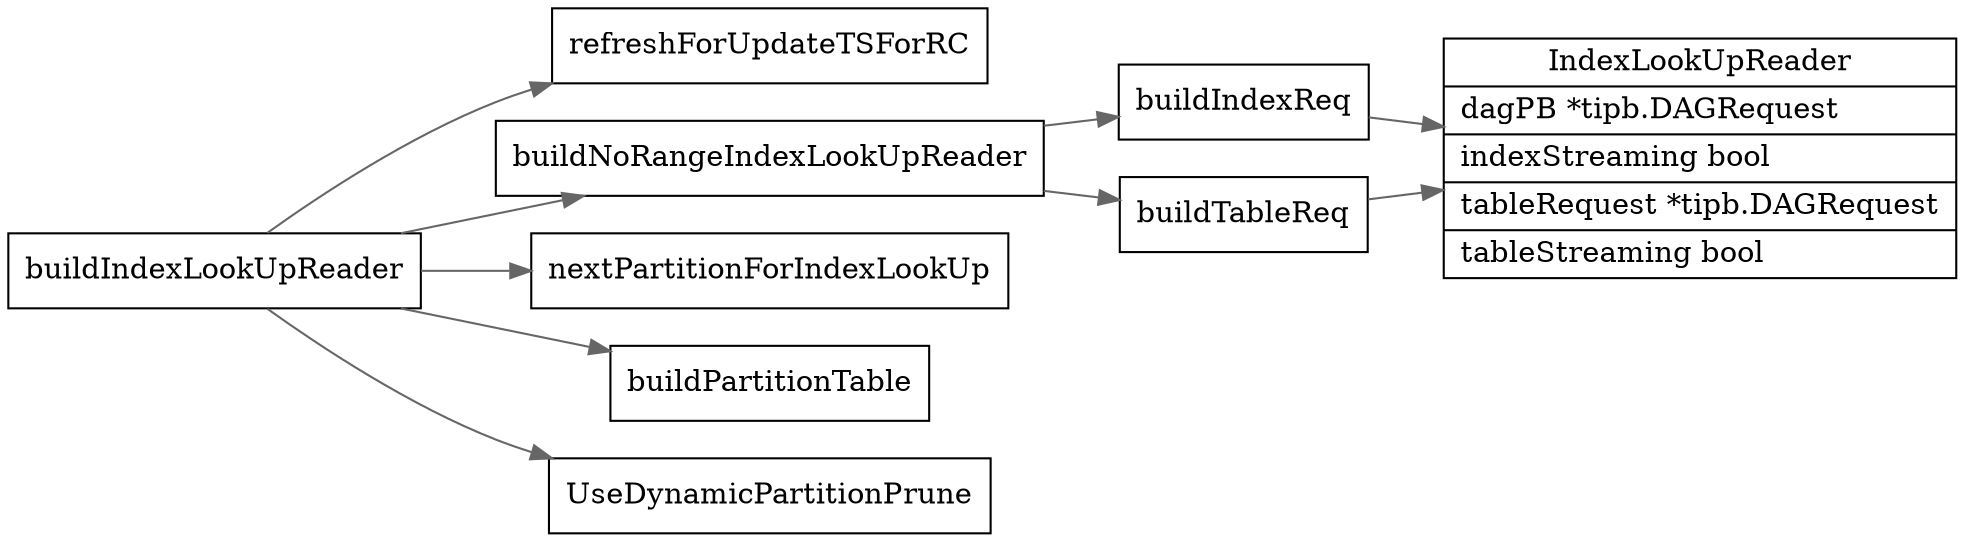 digraph build_index_lookup_executor {
  node[shape=box];
  edge[color=gray40];
  newrank=true;
  rankdir=LR;
  buildIndexLookUpReader -> {
    refreshForUpdateTSForRC;
    buildNoRangeIndexLookUpReader;
    nextPartitionForIndexLookUp;
    buildPartitionTable;
    UseDynamicPartitionPrune;
  }
  buildNoRangeIndexLookUpReader -> {
    buildIndexReq;
    buildTableReq;
  }
  buildIndexReq -> {
    IndexLookUpReader:dagPB;
    IndexLookUpReader:indexStreaming;
  }
  buildTableReq -> {
    IndexLookUpReader:tableRequest;
    IndexLookUpReader:tableStreaming;
  }

  IndexLookUpReader[
    shape="record";
    label="{{
      IndexLookUpReader|
      <dagPB> dagPB *tipb.DAGRequest\l|
      <indexStreaming> indexStreaming bool\l|
	    <tableRequest> tableRequest    *tipb.DAGRequest\l|
      <tableStreaming> tableStreaming bool\l
    }}"];
}

